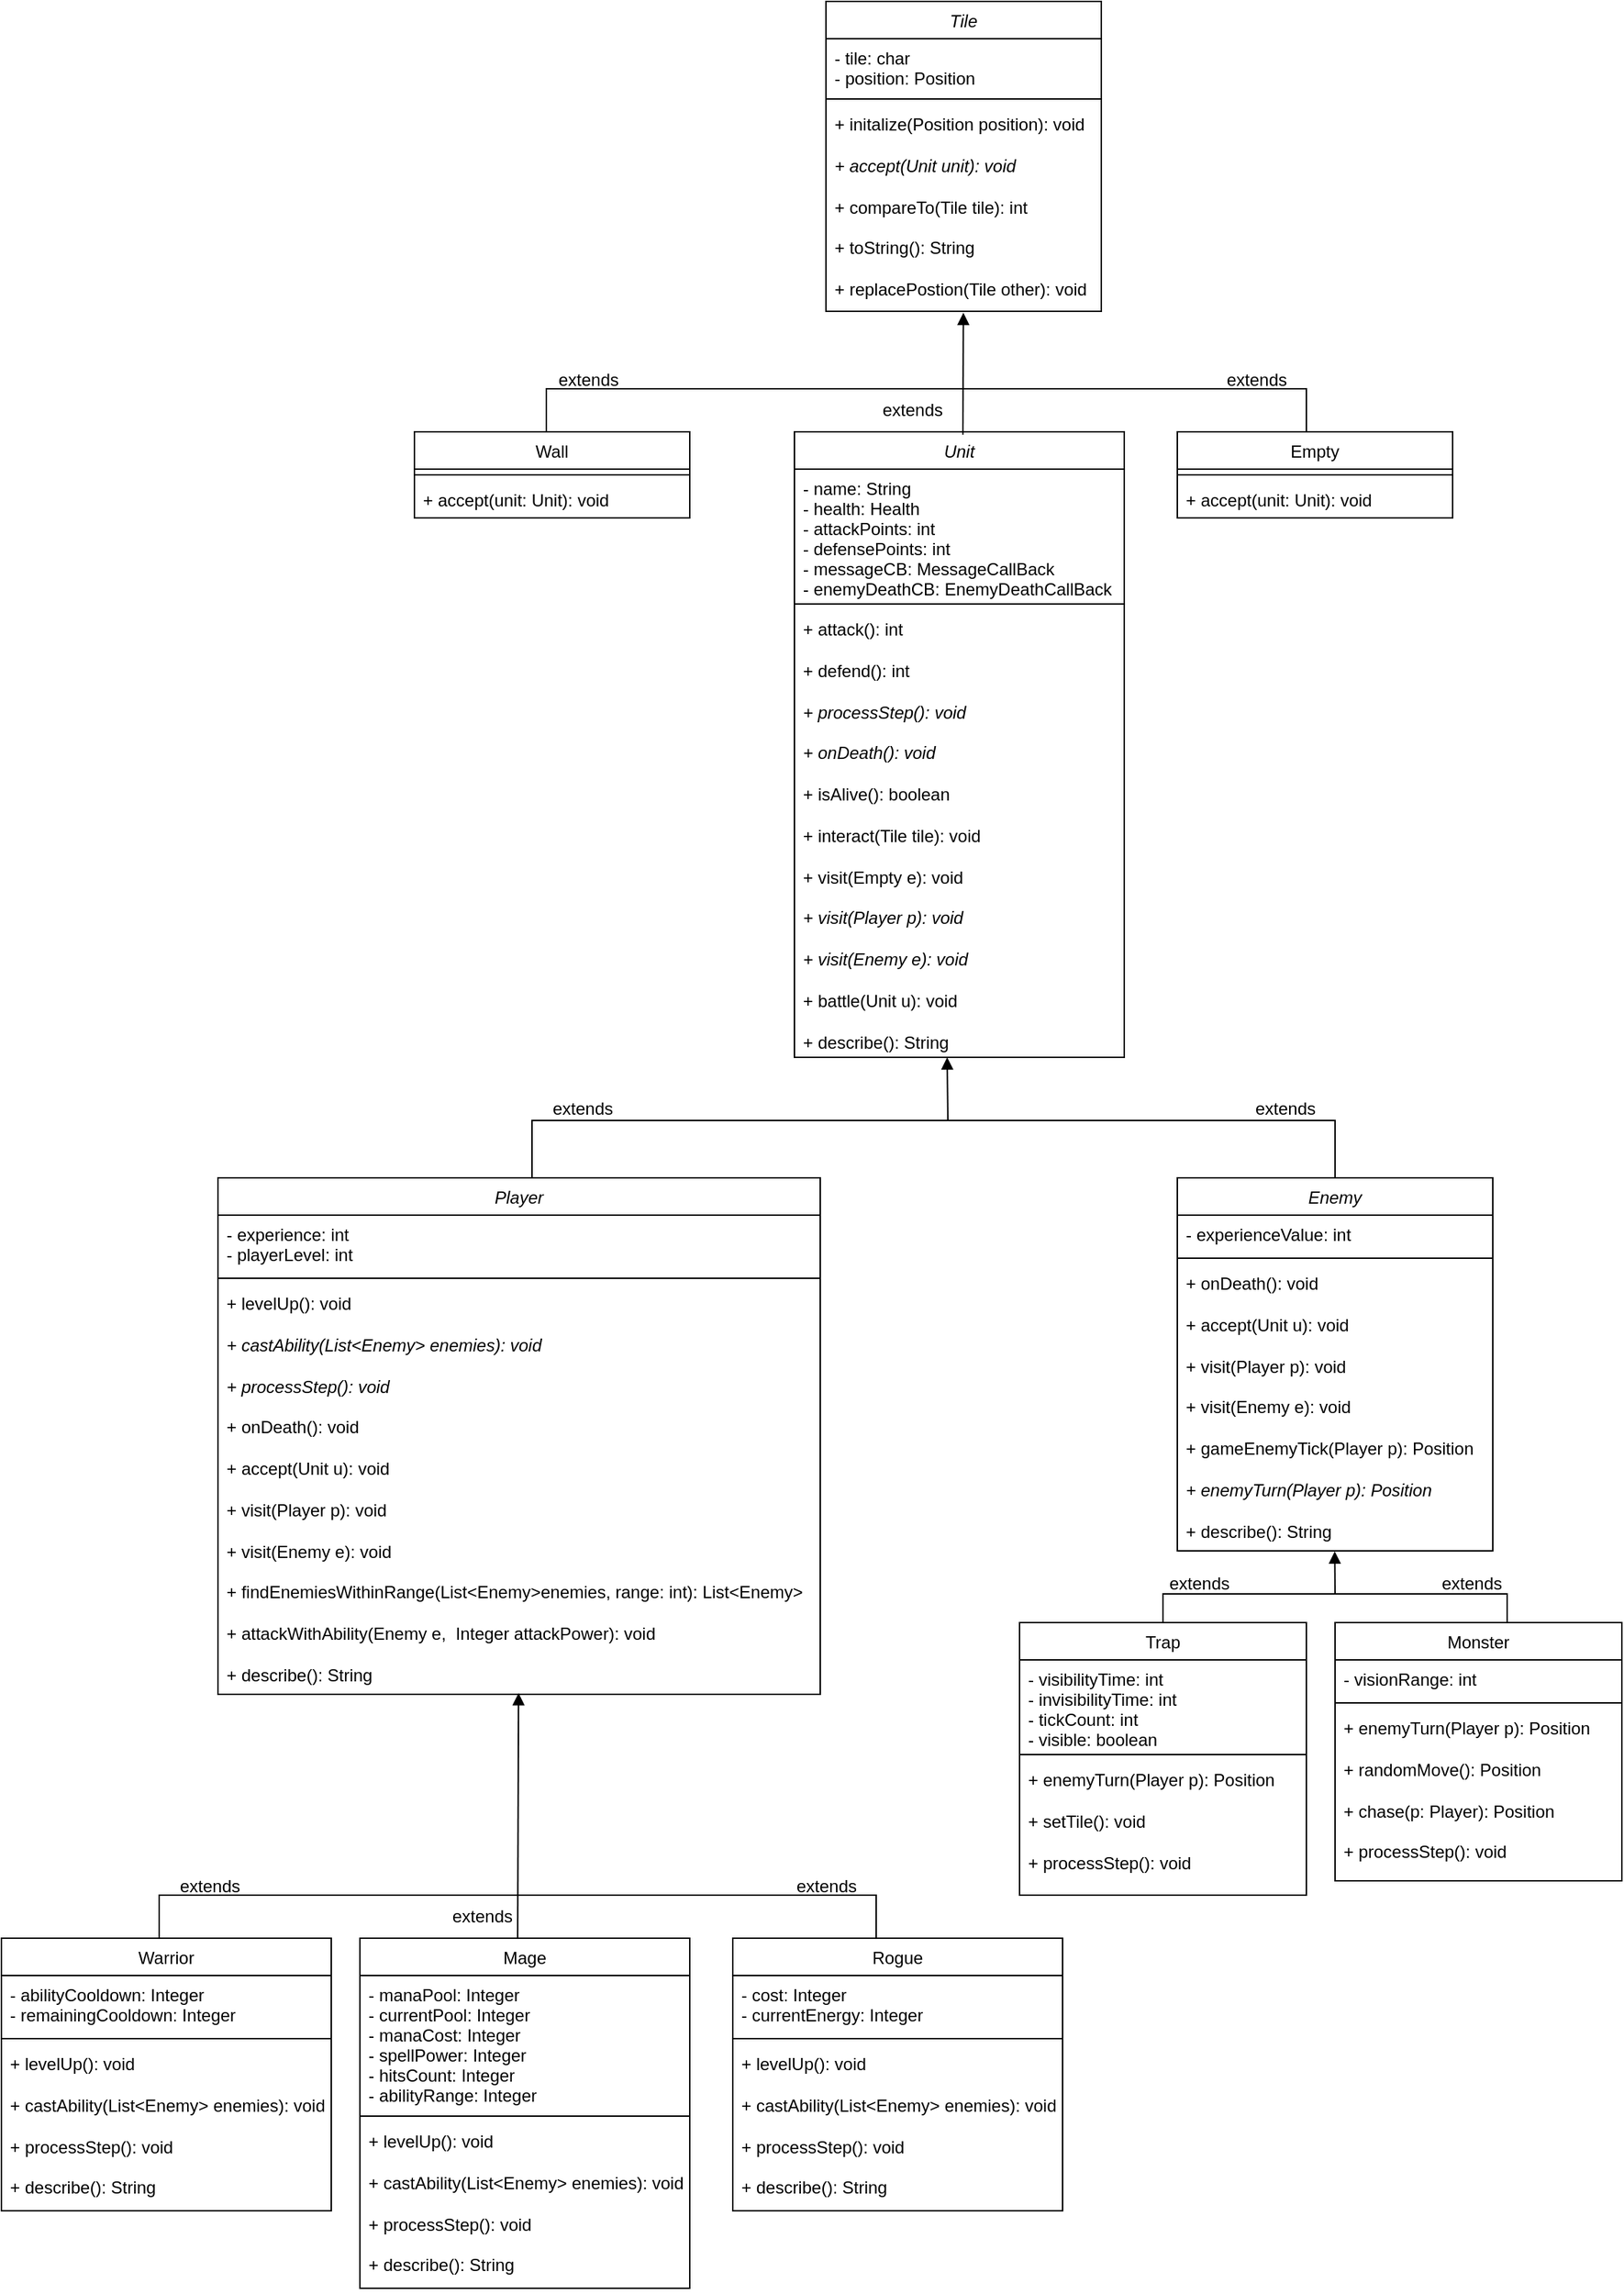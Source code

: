 <mxfile version="20.0.3" type="github">
  <diagram id="C5RBs43oDa-KdzZeNtuy" name="Page-1">
    <mxGraphModel dx="942" dy="559" grid="1" gridSize="10" guides="1" tooltips="1" connect="1" arrows="1" fold="1" page="1" pageScale="1" pageWidth="1169" pageHeight="827" math="0" shadow="0">
      <root>
        <mxCell id="WIyWlLk6GJQsqaUBKTNV-0" />
        <mxCell id="WIyWlLk6GJQsqaUBKTNV-1" parent="WIyWlLk6GJQsqaUBKTNV-0" />
        <mxCell id="zkfFHV4jXpPFQw0GAbJ--0" value="Unit" style="swimlane;fontStyle=2;align=center;verticalAlign=top;childLayout=stackLayout;horizontal=1;startSize=26;horizontalStack=0;resizeParent=1;resizeLast=0;collapsible=1;marginBottom=0;rounded=0;shadow=0;strokeWidth=1;" parent="WIyWlLk6GJQsqaUBKTNV-1" vertex="1">
          <mxGeometry x="563" y="340" width="230" height="436" as="geometry">
            <mxRectangle x="230" y="140" width="160" height="26" as="alternateBounds" />
          </mxGeometry>
        </mxCell>
        <mxCell id="zkfFHV4jXpPFQw0GAbJ--1" value="- name: String&#xa;- health: Health&#xa;- attackPoints: int&#xa;- defensePoints: int&#xa;- messageCB: MessageCallBack&#xa;- enemyDeathCB: EnemyDeathCallBack" style="text;align=left;verticalAlign=top;spacingLeft=4;spacingRight=4;overflow=hidden;rotatable=0;points=[[0,0.5],[1,0.5]];portConstraint=eastwest;" parent="zkfFHV4jXpPFQw0GAbJ--0" vertex="1">
          <mxGeometry y="26" width="230" height="90" as="geometry" />
        </mxCell>
        <mxCell id="zkfFHV4jXpPFQw0GAbJ--4" value="" style="line;html=1;strokeWidth=1;align=left;verticalAlign=middle;spacingTop=-1;spacingLeft=3;spacingRight=3;rotatable=0;labelPosition=right;points=[];portConstraint=eastwest;" parent="zkfFHV4jXpPFQw0GAbJ--0" vertex="1">
          <mxGeometry y="116" width="230" height="8" as="geometry" />
        </mxCell>
        <mxCell id="zkfFHV4jXpPFQw0GAbJ--5" value="+ attack(): int&lt;br&gt;&lt;br&gt;+ defend(): int&lt;br&gt;&lt;br&gt;&lt;i&gt;+ processStep(): void&lt;br&gt;&lt;/i&gt;&lt;br&gt;&lt;i&gt;+&amp;nbsp;onDeath(): void&lt;br&gt;&lt;/i&gt;&lt;br&gt;+ isAlive(): boolean&lt;br&gt;&lt;br&gt;+ interact(Tile tile): void&lt;br&gt;&lt;br&gt;+ visit(Empty e): void&lt;br&gt;&lt;br&gt;&lt;i&gt;+ visit(Player p): void&lt;br&gt;&lt;/i&gt;&lt;br&gt;&lt;i&gt;+ visit(Enemy e): void&lt;br&gt;&lt;/i&gt;&lt;br&gt;+ battle(Unit u): void&lt;br&gt;&lt;br&gt;+ describe(): String" style="text;align=left;verticalAlign=top;spacingLeft=4;spacingRight=4;overflow=hidden;rotatable=0;points=[[0,0.5],[1,0.5]];portConstraint=eastwest;html=1;" parent="zkfFHV4jXpPFQw0GAbJ--0" vertex="1">
          <mxGeometry y="124" width="230" height="312" as="geometry" />
        </mxCell>
        <mxCell id="zkfFHV4jXpPFQw0GAbJ--6" value="Player" style="swimlane;fontStyle=2;align=center;verticalAlign=top;childLayout=stackLayout;horizontal=1;startSize=26;horizontalStack=0;resizeParent=1;resizeLast=0;collapsible=1;marginBottom=0;rounded=0;shadow=0;strokeWidth=1;" parent="WIyWlLk6GJQsqaUBKTNV-1" vertex="1">
          <mxGeometry x="161" y="860" width="420" height="360" as="geometry">
            <mxRectangle x="130" y="380" width="160" height="26" as="alternateBounds" />
          </mxGeometry>
        </mxCell>
        <mxCell id="zkfFHV4jXpPFQw0GAbJ--7" value="- experience: int&#xa;- playerLevel: int&#xa;" style="text;align=left;verticalAlign=top;spacingLeft=4;spacingRight=4;overflow=hidden;rotatable=0;points=[[0,0.5],[1,0.5]];portConstraint=eastwest;" parent="zkfFHV4jXpPFQw0GAbJ--6" vertex="1">
          <mxGeometry y="26" width="420" height="40" as="geometry" />
        </mxCell>
        <mxCell id="zkfFHV4jXpPFQw0GAbJ--9" value="" style="line;html=1;strokeWidth=1;align=left;verticalAlign=middle;spacingTop=-1;spacingLeft=3;spacingRight=3;rotatable=0;labelPosition=right;points=[];portConstraint=eastwest;" parent="zkfFHV4jXpPFQw0GAbJ--6" vertex="1">
          <mxGeometry y="66" width="420" height="8" as="geometry" />
        </mxCell>
        <mxCell id="zkfFHV4jXpPFQw0GAbJ--11" value="+ levelUp(): void&lt;br&gt;&lt;br&gt;&lt;i&gt;+ castAbility(List&amp;lt;Enemy&amp;gt; enemies): void&lt;br&gt;&lt;/i&gt;&lt;br&gt;&lt;i&gt;+ processStep(): void&lt;br&gt;&lt;/i&gt;&lt;br&gt;+ onDeath(): void&lt;br&gt;&lt;br&gt;+ accept(Unit u): void&lt;br&gt;&lt;br&gt;+ visit(Player p): void&lt;br&gt;&lt;br&gt;+ visit(Enemy e): void&lt;br&gt;&lt;br&gt;+ findEnemiesWithinRange(List&amp;lt;Enemy&amp;gt;enemies, range: int): List&amp;lt;Enemy&amp;gt;&lt;br&gt;&lt;br&gt;+ attackWithAbility(Enemy e,&amp;nbsp; Integer attackPower): void&lt;br&gt;&lt;br&gt;+ describe(): String" style="text;align=left;verticalAlign=top;spacingLeft=4;spacingRight=4;overflow=hidden;rotatable=0;points=[[0,0.5],[1,0.5]];portConstraint=eastwest;html=1;" parent="zkfFHV4jXpPFQw0GAbJ--6" vertex="1">
          <mxGeometry y="74" width="420" height="286" as="geometry" />
        </mxCell>
        <mxCell id="zkfFHV4jXpPFQw0GAbJ--13" value="Enemy" style="swimlane;fontStyle=2;align=center;verticalAlign=top;childLayout=stackLayout;horizontal=1;startSize=26;horizontalStack=0;resizeParent=1;resizeLast=0;collapsible=1;marginBottom=0;rounded=0;shadow=0;strokeWidth=1;" parent="WIyWlLk6GJQsqaUBKTNV-1" vertex="1">
          <mxGeometry x="830" y="860" width="220" height="260" as="geometry">
            <mxRectangle x="340" y="380" width="170" height="26" as="alternateBounds" />
          </mxGeometry>
        </mxCell>
        <mxCell id="zkfFHV4jXpPFQw0GAbJ--14" value="- experienceValue: int" style="text;align=left;verticalAlign=top;spacingLeft=4;spacingRight=4;overflow=hidden;rotatable=0;points=[[0,0.5],[1,0.5]];portConstraint=eastwest;" parent="zkfFHV4jXpPFQw0GAbJ--13" vertex="1">
          <mxGeometry y="26" width="220" height="26" as="geometry" />
        </mxCell>
        <mxCell id="zkfFHV4jXpPFQw0GAbJ--15" value="" style="line;html=1;strokeWidth=1;align=left;verticalAlign=middle;spacingTop=-1;spacingLeft=3;spacingRight=3;rotatable=0;labelPosition=right;points=[];portConstraint=eastwest;" parent="zkfFHV4jXpPFQw0GAbJ--13" vertex="1">
          <mxGeometry y="52" width="220" height="8" as="geometry" />
        </mxCell>
        <mxCell id="zhKCruAc7lUHeAgAV0-3-2" value="+ onDeath(): void&lt;br&gt;&lt;br&gt;+ accept(Unit u): void&lt;br&gt;&lt;br&gt;+ visit(Player p): void&lt;br&gt;&lt;br&gt;+ visit(Enemy e): void&lt;br&gt;&lt;br&gt;+ gameEnemyTick(Player p): Position&lt;br&gt;&lt;br&gt;&lt;i&gt;+ enemyTurn(Player p): Position&lt;br&gt;&lt;/i&gt;&lt;br&gt;+ describe(): String" style="text;align=left;verticalAlign=top;spacingLeft=4;spacingRight=4;overflow=hidden;rotatable=0;points=[[0,0.5],[1,0.5]];portConstraint=eastwest;html=1;" parent="zkfFHV4jXpPFQw0GAbJ--13" vertex="1">
          <mxGeometry y="60" width="220" height="200" as="geometry" />
        </mxCell>
        <mxCell id="zkfFHV4jXpPFQw0GAbJ--17" value="Tile" style="swimlane;fontStyle=2;align=center;verticalAlign=top;childLayout=stackLayout;horizontal=1;startSize=26;horizontalStack=0;resizeParent=1;resizeLast=0;collapsible=1;marginBottom=0;rounded=0;shadow=0;strokeWidth=1;" parent="WIyWlLk6GJQsqaUBKTNV-1" vertex="1">
          <mxGeometry x="585" y="40" width="192" height="216" as="geometry">
            <mxRectangle x="550" y="140" width="160" height="26" as="alternateBounds" />
          </mxGeometry>
        </mxCell>
        <mxCell id="zkfFHV4jXpPFQw0GAbJ--18" value="- tile: char&#xa;- position: Position" style="text;align=left;verticalAlign=top;spacingLeft=4;spacingRight=4;overflow=hidden;rotatable=0;points=[[0,0.5],[1,0.5]];portConstraint=eastwest;" parent="zkfFHV4jXpPFQw0GAbJ--17" vertex="1">
          <mxGeometry y="26" width="192" height="38" as="geometry" />
        </mxCell>
        <mxCell id="zkfFHV4jXpPFQw0GAbJ--23" value="" style="line;html=1;strokeWidth=1;align=left;verticalAlign=middle;spacingTop=-1;spacingLeft=3;spacingRight=3;rotatable=0;labelPosition=right;points=[];portConstraint=eastwest;" parent="zkfFHV4jXpPFQw0GAbJ--17" vertex="1">
          <mxGeometry y="64" width="192" height="8" as="geometry" />
        </mxCell>
        <mxCell id="zkfFHV4jXpPFQw0GAbJ--24" value="+ initalize(Position position): void&lt;br&gt;&lt;br&gt;&lt;i&gt;+ accept(Unit&amp;nbsp;&lt;/i&gt;&lt;i&gt;unit&lt;/i&gt;&lt;i&gt;): void&lt;br&gt;&lt;/i&gt;&lt;br&gt;+ compareTo(Tile tile): int&lt;br&gt;&lt;br&gt;+ toString(): String&lt;br&gt;&lt;br&gt;+ replacePostion(Tile other): void" style="text;align=left;verticalAlign=top;spacingLeft=4;spacingRight=4;overflow=hidden;rotatable=0;points=[[0,0.5],[1,0.5]];portConstraint=eastwest;html=1;" parent="zkfFHV4jXpPFQw0GAbJ--17" vertex="1">
          <mxGeometry y="72" width="192" height="144" as="geometry" />
        </mxCell>
        <mxCell id="zhKCruAc7lUHeAgAV0-3-3" value="Empty" style="swimlane;fontStyle=0;align=center;verticalAlign=top;childLayout=stackLayout;horizontal=1;startSize=26;horizontalStack=0;resizeParent=1;resizeLast=0;collapsible=1;marginBottom=0;rounded=0;shadow=0;strokeWidth=1;" parent="WIyWlLk6GJQsqaUBKTNV-1" vertex="1">
          <mxGeometry x="830" y="340" width="192" height="60" as="geometry">
            <mxRectangle x="550" y="140" width="160" height="26" as="alternateBounds" />
          </mxGeometry>
        </mxCell>
        <mxCell id="zhKCruAc7lUHeAgAV0-3-5" value="" style="line;html=1;strokeWidth=1;align=left;verticalAlign=middle;spacingTop=-1;spacingLeft=3;spacingRight=3;rotatable=0;labelPosition=right;points=[];portConstraint=eastwest;" parent="zhKCruAc7lUHeAgAV0-3-3" vertex="1">
          <mxGeometry y="26" width="192" height="8" as="geometry" />
        </mxCell>
        <mxCell id="zhKCruAc7lUHeAgAV0-3-6" value="+ accept(unit: Unit): void&lt;br&gt;&lt;br&gt;" style="text;align=left;verticalAlign=top;spacingLeft=4;spacingRight=4;overflow=hidden;rotatable=0;points=[[0,0.5],[1,0.5]];portConstraint=eastwest;html=1;" parent="zhKCruAc7lUHeAgAV0-3-3" vertex="1">
          <mxGeometry y="34" width="192" height="26" as="geometry" />
        </mxCell>
        <mxCell id="zhKCruAc7lUHeAgAV0-3-11" value="Wall" style="swimlane;fontStyle=0;align=center;verticalAlign=top;childLayout=stackLayout;horizontal=1;startSize=26;horizontalStack=0;resizeParent=1;resizeLast=0;collapsible=1;marginBottom=0;rounded=0;shadow=0;strokeWidth=1;" parent="WIyWlLk6GJQsqaUBKTNV-1" vertex="1">
          <mxGeometry x="298" y="340" width="192" height="60" as="geometry">
            <mxRectangle x="550" y="140" width="160" height="26" as="alternateBounds" />
          </mxGeometry>
        </mxCell>
        <mxCell id="zhKCruAc7lUHeAgAV0-3-12" value="" style="line;html=1;strokeWidth=1;align=left;verticalAlign=middle;spacingTop=-1;spacingLeft=3;spacingRight=3;rotatable=0;labelPosition=right;points=[];portConstraint=eastwest;" parent="zhKCruAc7lUHeAgAV0-3-11" vertex="1">
          <mxGeometry y="26" width="192" height="8" as="geometry" />
        </mxCell>
        <mxCell id="zhKCruAc7lUHeAgAV0-3-13" value="+ accept(unit: Unit): void&lt;br&gt;&lt;br&gt;" style="text;align=left;verticalAlign=top;spacingLeft=4;spacingRight=4;overflow=hidden;rotatable=0;points=[[0,0.5],[1,0.5]];portConstraint=eastwest;html=1;" parent="zhKCruAc7lUHeAgAV0-3-11" vertex="1">
          <mxGeometry y="34" width="192" height="26" as="geometry" />
        </mxCell>
        <mxCell id="zhKCruAc7lUHeAgAV0-3-14" value="Monster" style="swimlane;fontStyle=0;align=center;verticalAlign=top;childLayout=stackLayout;horizontal=1;startSize=26;horizontalStack=0;resizeParent=1;resizeLast=0;collapsible=1;marginBottom=0;rounded=0;shadow=0;strokeWidth=1;" parent="WIyWlLk6GJQsqaUBKTNV-1" vertex="1">
          <mxGeometry x="940" y="1170" width="200" height="180" as="geometry">
            <mxRectangle x="340" y="380" width="170" height="26" as="alternateBounds" />
          </mxGeometry>
        </mxCell>
        <mxCell id="zhKCruAc7lUHeAgAV0-3-15" value="- visionRange: int" style="text;align=left;verticalAlign=top;spacingLeft=4;spacingRight=4;overflow=hidden;rotatable=0;points=[[0,0.5],[1,0.5]];portConstraint=eastwest;" parent="zhKCruAc7lUHeAgAV0-3-14" vertex="1">
          <mxGeometry y="26" width="200" height="26" as="geometry" />
        </mxCell>
        <mxCell id="zhKCruAc7lUHeAgAV0-3-16" value="" style="line;html=1;strokeWidth=1;align=left;verticalAlign=middle;spacingTop=-1;spacingLeft=3;spacingRight=3;rotatable=0;labelPosition=right;points=[];portConstraint=eastwest;" parent="zhKCruAc7lUHeAgAV0-3-14" vertex="1">
          <mxGeometry y="52" width="200" height="8" as="geometry" />
        </mxCell>
        <mxCell id="zhKCruAc7lUHeAgAV0-3-17" value="+&amp;nbsp;enemyTurn(Player p): Position&lt;br&gt;&lt;br&gt;+&amp;nbsp;randomMove(): Position&lt;br&gt;&lt;br&gt;+&amp;nbsp;chase(p: Player): Position&lt;br&gt;&lt;br&gt;+&amp;nbsp;processStep(): void" style="text;align=left;verticalAlign=top;spacingLeft=4;spacingRight=4;overflow=hidden;rotatable=0;points=[[0,0.5],[1,0.5]];portConstraint=eastwest;html=1;" parent="zhKCruAc7lUHeAgAV0-3-14" vertex="1">
          <mxGeometry y="60" width="200" height="120" as="geometry" />
        </mxCell>
        <mxCell id="zhKCruAc7lUHeAgAV0-3-18" value="Trap" style="swimlane;fontStyle=0;align=center;verticalAlign=top;childLayout=stackLayout;horizontal=1;startSize=26;horizontalStack=0;resizeParent=1;resizeLast=0;collapsible=1;marginBottom=0;rounded=0;shadow=0;strokeWidth=1;" parent="WIyWlLk6GJQsqaUBKTNV-1" vertex="1">
          <mxGeometry x="720" y="1170" width="200" height="190" as="geometry">
            <mxRectangle x="340" y="380" width="170" height="26" as="alternateBounds" />
          </mxGeometry>
        </mxCell>
        <mxCell id="zhKCruAc7lUHeAgAV0-3-19" value="- visibilityTime: int&#xa;- invisibilityTime: int&#xa;- tickCount: int&#xa;- visible: boolean" style="text;align=left;verticalAlign=top;spacingLeft=4;spacingRight=4;overflow=hidden;rotatable=0;points=[[0,0.5],[1,0.5]];portConstraint=eastwest;" parent="zhKCruAc7lUHeAgAV0-3-18" vertex="1">
          <mxGeometry y="26" width="200" height="62" as="geometry" />
        </mxCell>
        <mxCell id="zhKCruAc7lUHeAgAV0-3-20" value="" style="line;html=1;strokeWidth=1;align=left;verticalAlign=middle;spacingTop=-1;spacingLeft=3;spacingRight=3;rotatable=0;labelPosition=right;points=[];portConstraint=eastwest;" parent="zhKCruAc7lUHeAgAV0-3-18" vertex="1">
          <mxGeometry y="88" width="200" height="8" as="geometry" />
        </mxCell>
        <mxCell id="zhKCruAc7lUHeAgAV0-3-21" value="+&amp;nbsp;enemyTurn(Player p): Position&lt;br&gt;&lt;br&gt;+&amp;nbsp;setTile(): void&lt;br&gt;&lt;br&gt;+&amp;nbsp;processStep(): void" style="text;align=left;verticalAlign=top;spacingLeft=4;spacingRight=4;overflow=hidden;rotatable=0;points=[[0,0.5],[1,0.5]];portConstraint=eastwest;html=1;" parent="zhKCruAc7lUHeAgAV0-3-18" vertex="1">
          <mxGeometry y="96" width="200" height="86" as="geometry" />
        </mxCell>
        <mxCell id="S_AOafVbOgzcvs6rEPCG-0" value="Warrior" style="swimlane;fontStyle=0;align=center;verticalAlign=top;childLayout=stackLayout;horizontal=1;startSize=26;horizontalStack=0;resizeParent=1;resizeLast=0;collapsible=1;marginBottom=0;rounded=0;shadow=0;strokeWidth=1;" vertex="1" parent="WIyWlLk6GJQsqaUBKTNV-1">
          <mxGeometry x="10" y="1390" width="230" height="190" as="geometry">
            <mxRectangle x="130" y="380" width="160" height="26" as="alternateBounds" />
          </mxGeometry>
        </mxCell>
        <mxCell id="S_AOafVbOgzcvs6rEPCG-1" value="- abilityCooldown: Integer&#xa;- remainingCooldown: Integer" style="text;align=left;verticalAlign=top;spacingLeft=4;spacingRight=4;overflow=hidden;rotatable=0;points=[[0,0.5],[1,0.5]];portConstraint=eastwest;" vertex="1" parent="S_AOafVbOgzcvs6rEPCG-0">
          <mxGeometry y="26" width="230" height="40" as="geometry" />
        </mxCell>
        <mxCell id="S_AOafVbOgzcvs6rEPCG-2" value="" style="line;html=1;strokeWidth=1;align=left;verticalAlign=middle;spacingTop=-1;spacingLeft=3;spacingRight=3;rotatable=0;labelPosition=right;points=[];portConstraint=eastwest;" vertex="1" parent="S_AOafVbOgzcvs6rEPCG-0">
          <mxGeometry y="66" width="230" height="8" as="geometry" />
        </mxCell>
        <mxCell id="S_AOafVbOgzcvs6rEPCG-3" value="+ levelUp(): void&lt;br&gt;&lt;br&gt;+ castAbility(List&amp;lt;Enemy&amp;gt; enemies): void&lt;br&gt;&lt;br&gt;+ processStep(): void&lt;br&gt;&lt;br&gt;+ describe(): String" style="text;align=left;verticalAlign=top;spacingLeft=4;spacingRight=4;overflow=hidden;rotatable=0;points=[[0,0.5],[1,0.5]];portConstraint=eastwest;html=1;" vertex="1" parent="S_AOafVbOgzcvs6rEPCG-0">
          <mxGeometry y="74" width="230" height="116" as="geometry" />
        </mxCell>
        <mxCell id="S_AOafVbOgzcvs6rEPCG-4" value="Rogue" style="swimlane;fontStyle=0;align=center;verticalAlign=top;childLayout=stackLayout;horizontal=1;startSize=26;horizontalStack=0;resizeParent=1;resizeLast=0;collapsible=1;marginBottom=0;rounded=0;shadow=0;strokeWidth=1;" vertex="1" parent="WIyWlLk6GJQsqaUBKTNV-1">
          <mxGeometry x="520" y="1390" width="230" height="190" as="geometry">
            <mxRectangle x="130" y="380" width="160" height="26" as="alternateBounds" />
          </mxGeometry>
        </mxCell>
        <mxCell id="S_AOafVbOgzcvs6rEPCG-5" value="- cost: Integer&#xa;- currentEnergy: Integer" style="text;align=left;verticalAlign=top;spacingLeft=4;spacingRight=4;overflow=hidden;rotatable=0;points=[[0,0.5],[1,0.5]];portConstraint=eastwest;" vertex="1" parent="S_AOafVbOgzcvs6rEPCG-4">
          <mxGeometry y="26" width="230" height="40" as="geometry" />
        </mxCell>
        <mxCell id="S_AOafVbOgzcvs6rEPCG-6" value="" style="line;html=1;strokeWidth=1;align=left;verticalAlign=middle;spacingTop=-1;spacingLeft=3;spacingRight=3;rotatable=0;labelPosition=right;points=[];portConstraint=eastwest;" vertex="1" parent="S_AOafVbOgzcvs6rEPCG-4">
          <mxGeometry y="66" width="230" height="8" as="geometry" />
        </mxCell>
        <mxCell id="S_AOafVbOgzcvs6rEPCG-7" value="+ levelUp(): void&lt;br&gt;&lt;br&gt;+ castAbility(List&amp;lt;Enemy&amp;gt; enemies): void&lt;br&gt;&lt;br&gt;+ processStep(): void&lt;br&gt;&lt;br&gt;+ describe(): String" style="text;align=left;verticalAlign=top;spacingLeft=4;spacingRight=4;overflow=hidden;rotatable=0;points=[[0,0.5],[1,0.5]];portConstraint=eastwest;html=1;" vertex="1" parent="S_AOafVbOgzcvs6rEPCG-4">
          <mxGeometry y="74" width="230" height="116" as="geometry" />
        </mxCell>
        <mxCell id="S_AOafVbOgzcvs6rEPCG-19" style="rounded=0;jumpStyle=none;orthogonalLoop=1;jettySize=auto;html=1;entryX=0.511;entryY=0.997;entryDx=0;entryDy=0;entryPerimeter=0;startArrow=none;startFill=0;endArrow=block;endFill=1;" edge="1" parent="WIyWlLk6GJQsqaUBKTNV-1">
          <mxGeometry relative="1" as="geometry">
            <mxPoint x="370.0" y="1390.0" as="sourcePoint" />
            <mxPoint x="370.62" y="1219.142" as="targetPoint" />
          </mxGeometry>
        </mxCell>
        <mxCell id="S_AOafVbOgzcvs6rEPCG-8" value="Mage" style="swimlane;fontStyle=0;align=center;verticalAlign=top;childLayout=stackLayout;horizontal=1;startSize=26;horizontalStack=0;resizeParent=1;resizeLast=0;collapsible=1;marginBottom=0;rounded=0;shadow=0;strokeWidth=1;" vertex="1" parent="WIyWlLk6GJQsqaUBKTNV-1">
          <mxGeometry x="260" y="1390" width="230" height="244" as="geometry">
            <mxRectangle x="130" y="380" width="160" height="26" as="alternateBounds" />
          </mxGeometry>
        </mxCell>
        <mxCell id="S_AOafVbOgzcvs6rEPCG-9" value="- manaPool: Integer&#xa;- currentPool: Integer&#xa;- manaCost: Integer&#xa;- spellPower: Integer&#xa;- hitsCount: Integer&#xa;- abilityRange: Integer" style="text;align=left;verticalAlign=top;spacingLeft=4;spacingRight=4;overflow=hidden;rotatable=0;points=[[0,0.5],[1,0.5]];portConstraint=eastwest;" vertex="1" parent="S_AOafVbOgzcvs6rEPCG-8">
          <mxGeometry y="26" width="230" height="94" as="geometry" />
        </mxCell>
        <mxCell id="S_AOafVbOgzcvs6rEPCG-10" value="" style="line;html=1;strokeWidth=1;align=left;verticalAlign=middle;spacingTop=-1;spacingLeft=3;spacingRight=3;rotatable=0;labelPosition=right;points=[];portConstraint=eastwest;" vertex="1" parent="S_AOafVbOgzcvs6rEPCG-8">
          <mxGeometry y="120" width="230" height="8" as="geometry" />
        </mxCell>
        <mxCell id="S_AOafVbOgzcvs6rEPCG-11" value="+ levelUp(): void&lt;br&gt;&lt;br&gt;+ castAbility(List&amp;lt;Enemy&amp;gt; enemies): void&lt;br&gt;&lt;br&gt;+ processStep(): void&lt;br&gt;&lt;br&gt;+ describe(): String" style="text;align=left;verticalAlign=top;spacingLeft=4;spacingRight=4;overflow=hidden;rotatable=0;points=[[0,0.5],[1,0.5]];portConstraint=eastwest;html=1;" vertex="1" parent="S_AOafVbOgzcvs6rEPCG-8">
          <mxGeometry y="128" width="230" height="116" as="geometry" />
        </mxCell>
        <mxCell id="S_AOafVbOgzcvs6rEPCG-20" value="" style="shape=partialRectangle;whiteSpace=wrap;html=1;top=0;left=0;fillColor=none;rotation=-180;" vertex="1" parent="WIyWlLk6GJQsqaUBKTNV-1">
          <mxGeometry x="120" y="1360" width="250" height="30" as="geometry" />
        </mxCell>
        <mxCell id="S_AOafVbOgzcvs6rEPCG-22" value="" style="shape=partialRectangle;whiteSpace=wrap;html=1;top=0;left=0;fillColor=none;rotation=-180;direction=east;flipV=0;flipH=1;" vertex="1" parent="WIyWlLk6GJQsqaUBKTNV-1">
          <mxGeometry x="370" y="1360" width="250" height="30" as="geometry" />
        </mxCell>
        <mxCell id="S_AOafVbOgzcvs6rEPCG-23" value="" style="shape=partialRectangle;whiteSpace=wrap;html=1;bottom=0;right=0;fillColor=none;" vertex="1" parent="WIyWlLk6GJQsqaUBKTNV-1">
          <mxGeometry x="820" y="1150" width="120" height="20" as="geometry" />
        </mxCell>
        <mxCell id="S_AOafVbOgzcvs6rEPCG-25" style="edgeStyle=none;rounded=0;jumpStyle=none;orthogonalLoop=1;jettySize=auto;html=1;exitX=0;exitY=0;exitDx=0;exitDy=0;startArrow=none;startFill=0;endArrow=block;endFill=1;entryX=0.499;entryY=1.002;entryDx=0;entryDy=0;entryPerimeter=0;" edge="1" parent="WIyWlLk6GJQsqaUBKTNV-1" source="S_AOafVbOgzcvs6rEPCG-24" target="zhKCruAc7lUHeAgAV0-3-2">
          <mxGeometry relative="1" as="geometry" />
        </mxCell>
        <mxCell id="S_AOafVbOgzcvs6rEPCG-24" value="" style="shape=partialRectangle;whiteSpace=wrap;html=1;bottom=0;right=0;fillColor=none;flipH=1;" vertex="1" parent="WIyWlLk6GJQsqaUBKTNV-1">
          <mxGeometry x="940" y="1150" width="120" height="20" as="geometry" />
        </mxCell>
        <mxCell id="S_AOafVbOgzcvs6rEPCG-26" value="extends" style="text;html=1;align=center;verticalAlign=middle;resizable=0;points=[];autosize=1;strokeColor=none;fillColor=none;" vertex="1" parent="WIyWlLk6GJQsqaUBKTNV-1">
          <mxGeometry x="120" y="1339" width="70" height="30" as="geometry" />
        </mxCell>
        <mxCell id="S_AOafVbOgzcvs6rEPCG-27" value="extends" style="text;html=1;align=center;verticalAlign=middle;resizable=0;points=[];autosize=1;strokeColor=none;fillColor=none;" vertex="1" parent="WIyWlLk6GJQsqaUBKTNV-1">
          <mxGeometry x="550" y="1339" width="70" height="30" as="geometry" />
        </mxCell>
        <mxCell id="S_AOafVbOgzcvs6rEPCG-28" value="extends" style="text;html=1;align=center;verticalAlign=middle;resizable=0;points=[];autosize=1;strokeColor=none;fillColor=none;" vertex="1" parent="WIyWlLk6GJQsqaUBKTNV-1">
          <mxGeometry x="310" y="1360" width="70" height="30" as="geometry" />
        </mxCell>
        <mxCell id="S_AOafVbOgzcvs6rEPCG-29" value="extends" style="text;html=1;align=center;verticalAlign=middle;resizable=0;points=[];autosize=1;strokeColor=none;fillColor=none;" vertex="1" parent="WIyWlLk6GJQsqaUBKTNV-1">
          <mxGeometry x="810" y="1128" width="70" height="30" as="geometry" />
        </mxCell>
        <mxCell id="S_AOafVbOgzcvs6rEPCG-30" value="extends" style="text;html=1;align=center;verticalAlign=middle;resizable=0;points=[];autosize=1;strokeColor=none;fillColor=none;" vertex="1" parent="WIyWlLk6GJQsqaUBKTNV-1">
          <mxGeometry x="1000" y="1128" width="70" height="30" as="geometry" />
        </mxCell>
        <mxCell id="S_AOafVbOgzcvs6rEPCG-32" value="" style="shape=partialRectangle;whiteSpace=wrap;html=1;bottom=0;right=0;fillColor=none;" vertex="1" parent="WIyWlLk6GJQsqaUBKTNV-1">
          <mxGeometry x="380" y="820" width="290" height="40" as="geometry" />
        </mxCell>
        <mxCell id="S_AOafVbOgzcvs6rEPCG-34" style="edgeStyle=none;rounded=0;jumpStyle=none;orthogonalLoop=1;jettySize=auto;html=1;exitX=0;exitY=0;exitDx=0;exitDy=0;entryX=0.463;entryY=1;entryDx=0;entryDy=0;entryPerimeter=0;startArrow=none;startFill=0;endArrow=block;endFill=1;" edge="1" parent="WIyWlLk6GJQsqaUBKTNV-1" source="S_AOafVbOgzcvs6rEPCG-33" target="zkfFHV4jXpPFQw0GAbJ--5">
          <mxGeometry relative="1" as="geometry" />
        </mxCell>
        <mxCell id="S_AOafVbOgzcvs6rEPCG-33" value="" style="shape=partialRectangle;whiteSpace=wrap;html=1;bottom=0;right=0;fillColor=none;flipH=1;" vertex="1" parent="WIyWlLk6GJQsqaUBKTNV-1">
          <mxGeometry x="670" y="820" width="270" height="40" as="geometry" />
        </mxCell>
        <mxCell id="S_AOafVbOgzcvs6rEPCG-35" style="rounded=0;jumpStyle=none;orthogonalLoop=1;jettySize=auto;html=1;startArrow=none;startFill=0;endArrow=block;endFill=1;entryX=0.499;entryY=1.007;entryDx=0;entryDy=0;entryPerimeter=0;exitX=1.007;exitY=1.065;exitDx=0;exitDy=0;exitPerimeter=0;" edge="1" parent="WIyWlLk6GJQsqaUBKTNV-1" source="S_AOafVbOgzcvs6rEPCG-40" target="zkfFHV4jXpPFQw0GAbJ--24">
          <mxGeometry relative="1" as="geometry">
            <mxPoint x="670" y="340" as="sourcePoint" />
            <mxPoint x="680" y="260" as="targetPoint" />
          </mxGeometry>
        </mxCell>
        <mxCell id="S_AOafVbOgzcvs6rEPCG-36" value="" style="shape=partialRectangle;whiteSpace=wrap;html=1;top=0;left=0;fillColor=none;rotation=-180;" vertex="1" parent="WIyWlLk6GJQsqaUBKTNV-1">
          <mxGeometry x="390" y="310" width="280" height="30" as="geometry" />
        </mxCell>
        <mxCell id="S_AOafVbOgzcvs6rEPCG-37" value="" style="shape=partialRectangle;whiteSpace=wrap;html=1;top=0;left=0;fillColor=none;rotation=-180;direction=east;flipV=0;flipH=1;" vertex="1" parent="WIyWlLk6GJQsqaUBKTNV-1">
          <mxGeometry x="670" y="310" width="250" height="30" as="geometry" />
        </mxCell>
        <mxCell id="S_AOafVbOgzcvs6rEPCG-38" value="extends" style="text;html=1;align=center;verticalAlign=middle;resizable=0;points=[];autosize=1;strokeColor=none;fillColor=none;" vertex="1" parent="WIyWlLk6GJQsqaUBKTNV-1">
          <mxGeometry x="384" y="289" width="70" height="30" as="geometry" />
        </mxCell>
        <mxCell id="S_AOafVbOgzcvs6rEPCG-39" value="extends" style="text;html=1;align=center;verticalAlign=middle;resizable=0;points=[];autosize=1;strokeColor=none;fillColor=none;" vertex="1" parent="WIyWlLk6GJQsqaUBKTNV-1">
          <mxGeometry x="850" y="289" width="70" height="30" as="geometry" />
        </mxCell>
        <mxCell id="S_AOafVbOgzcvs6rEPCG-40" value="extends" style="text;html=1;align=center;verticalAlign=middle;resizable=0;points=[];autosize=1;strokeColor=none;fillColor=none;" vertex="1" parent="WIyWlLk6GJQsqaUBKTNV-1">
          <mxGeometry x="610" y="310" width="70" height="30" as="geometry" />
        </mxCell>
        <mxCell id="S_AOafVbOgzcvs6rEPCG-41" value="extends" style="text;html=1;align=center;verticalAlign=middle;resizable=0;points=[];autosize=1;strokeColor=none;fillColor=none;" vertex="1" parent="WIyWlLk6GJQsqaUBKTNV-1">
          <mxGeometry x="380" y="797" width="70" height="30" as="geometry" />
        </mxCell>
        <mxCell id="S_AOafVbOgzcvs6rEPCG-42" value="extends" style="text;html=1;align=center;verticalAlign=middle;resizable=0;points=[];autosize=1;strokeColor=none;fillColor=none;" vertex="1" parent="WIyWlLk6GJQsqaUBKTNV-1">
          <mxGeometry x="870" y="797" width="70" height="30" as="geometry" />
        </mxCell>
      </root>
    </mxGraphModel>
  </diagram>
</mxfile>
